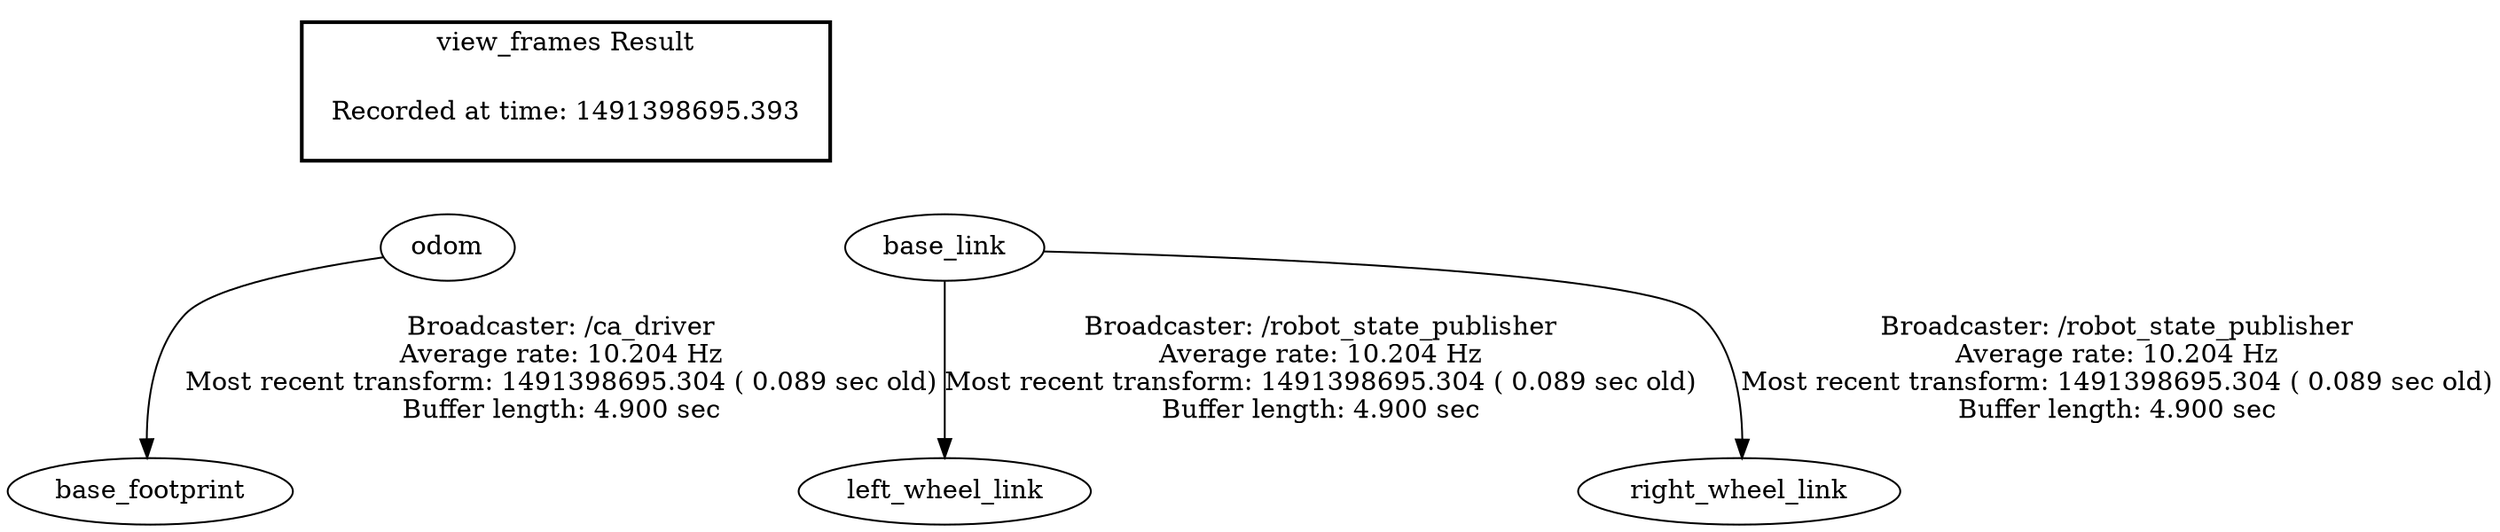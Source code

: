 digraph G {
"odom" -> "base_footprint"[label="Broadcaster: /ca_driver\nAverage rate: 10.204 Hz\nMost recent transform: 1491398695.304 ( 0.089 sec old)\nBuffer length: 4.900 sec\n"];
"base_link" -> "left_wheel_link"[label="Broadcaster: /robot_state_publisher\nAverage rate: 10.204 Hz\nMost recent transform: 1491398695.304 ( 0.089 sec old)\nBuffer length: 4.900 sec\n"];
"base_link" -> "right_wheel_link"[label="Broadcaster: /robot_state_publisher\nAverage rate: 10.204 Hz\nMost recent transform: 1491398695.304 ( 0.089 sec old)\nBuffer length: 4.900 sec\n"];
edge [style=invis];
 subgraph cluster_legend { style=bold; color=black; label ="view_frames Result";
"Recorded at time: 1491398695.393"[ shape=plaintext ] ;
 }->"odom";
edge [style=invis];
 subgraph cluster_legend { style=bold; color=black; label ="view_frames Result";
"Recorded at time: 1491398695.393"[ shape=plaintext ] ;
 }->"base_link";
}